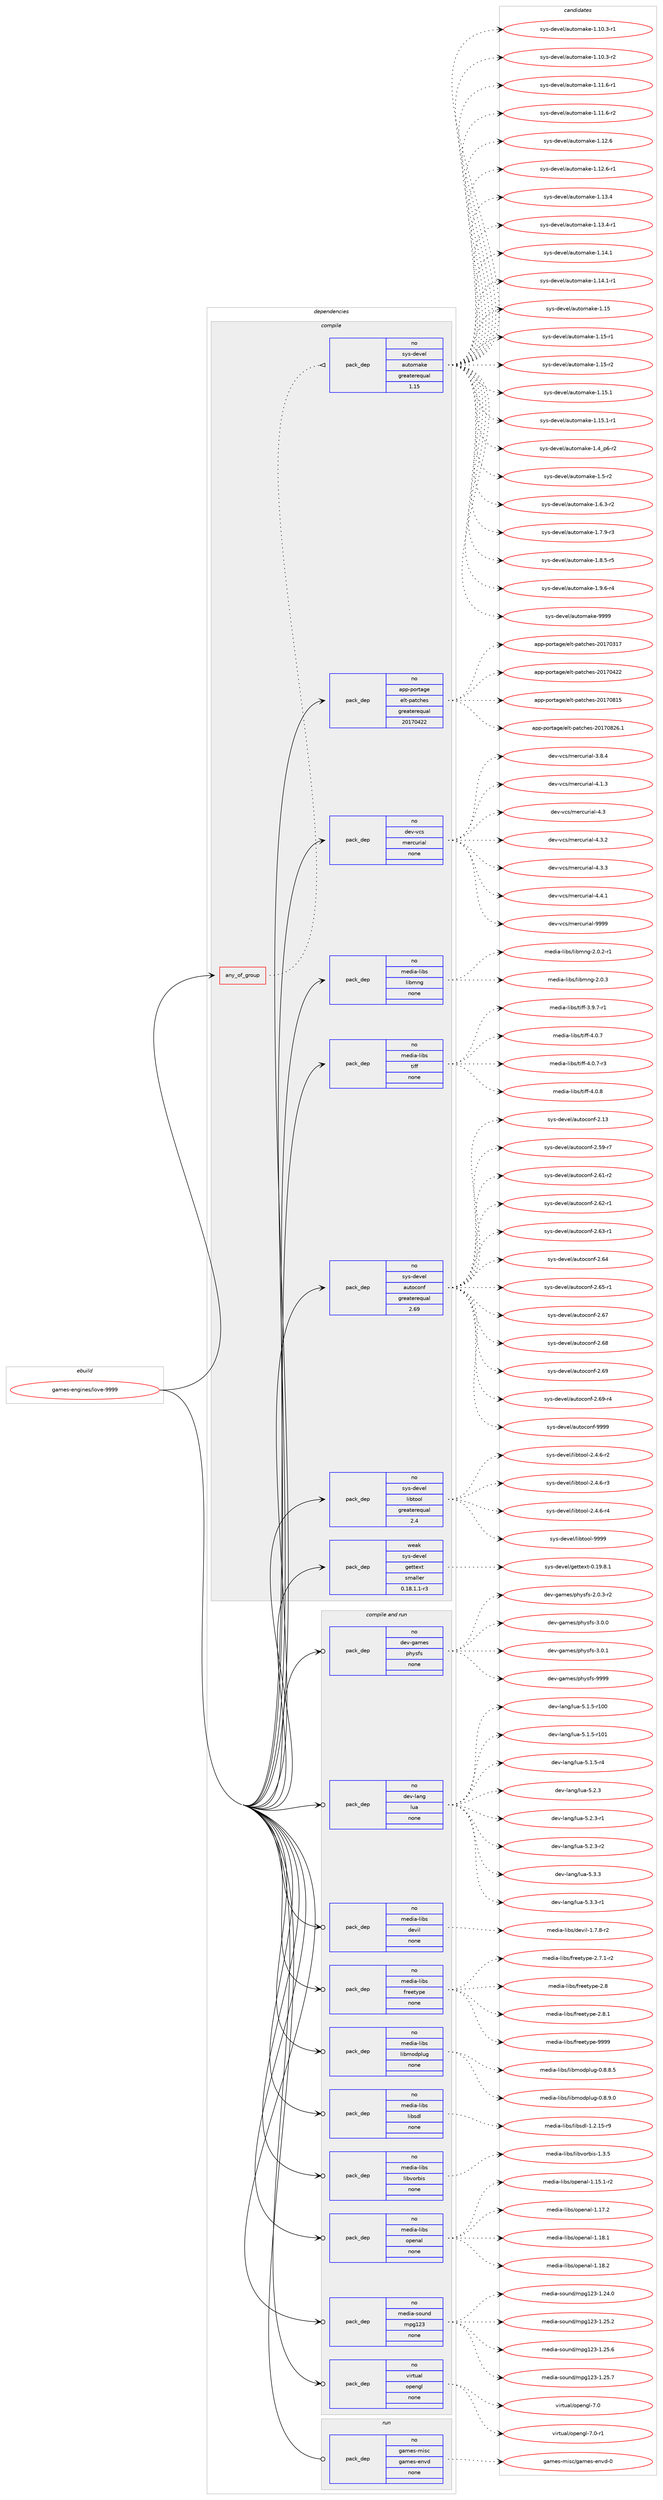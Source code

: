 digraph prolog {

# *************
# Graph options
# *************

newrank=true;
concentrate=true;
compound=true;
graph [rankdir=LR,fontname=Helvetica,fontsize=10,ranksep=1.5];#, ranksep=2.5, nodesep=0.2];
edge  [arrowhead=vee];
node  [fontname=Helvetica,fontsize=10];

# **********
# The ebuild
# **********

subgraph cluster_leftcol {
color=gray;
rank=same;
label=<<i>ebuild</i>>;
id [label="games-engines/love-9999", color=red, width=4, href="../games-engines/love-9999.svg"];
}

# ****************
# The dependencies
# ****************

subgraph cluster_midcol {
color=gray;
label=<<i>dependencies</i>>;
subgraph cluster_compile {
fillcolor="#eeeeee";
style=filled;
label=<<i>compile</i>>;
subgraph any4432 {
dependency297530 [label=<<TABLE BORDER="0" CELLBORDER="1" CELLSPACING="0" CELLPADDING="4"><TR><TD CELLPADDING="10">any_of_group</TD></TR></TABLE>>, shape=none, color=red];subgraph pack212885 {
dependency297531 [label=<<TABLE BORDER="0" CELLBORDER="1" CELLSPACING="0" CELLPADDING="4" WIDTH="220"><TR><TD ROWSPAN="6" CELLPADDING="30">pack_dep</TD></TR><TR><TD WIDTH="110">no</TD></TR><TR><TD>sys-devel</TD></TR><TR><TD>automake</TD></TR><TR><TD>greaterequal</TD></TR><TR><TD>1.15</TD></TR></TABLE>>, shape=none, color=blue];
}
dependency297530:e -> dependency297531:w [weight=20,style="dotted",arrowhead="oinv"];
}
id:e -> dependency297530:w [weight=20,style="solid",arrowhead="vee"];
subgraph pack212886 {
dependency297532 [label=<<TABLE BORDER="0" CELLBORDER="1" CELLSPACING="0" CELLPADDING="4" WIDTH="220"><TR><TD ROWSPAN="6" CELLPADDING="30">pack_dep</TD></TR><TR><TD WIDTH="110">no</TD></TR><TR><TD>app-portage</TD></TR><TR><TD>elt-patches</TD></TR><TR><TD>greaterequal</TD></TR><TR><TD>20170422</TD></TR></TABLE>>, shape=none, color=blue];
}
id:e -> dependency297532:w [weight=20,style="solid",arrowhead="vee"];
subgraph pack212887 {
dependency297533 [label=<<TABLE BORDER="0" CELLBORDER="1" CELLSPACING="0" CELLPADDING="4" WIDTH="220"><TR><TD ROWSPAN="6" CELLPADDING="30">pack_dep</TD></TR><TR><TD WIDTH="110">no</TD></TR><TR><TD>dev-vcs</TD></TR><TR><TD>mercurial</TD></TR><TR><TD>none</TD></TR><TR><TD></TD></TR></TABLE>>, shape=none, color=blue];
}
id:e -> dependency297533:w [weight=20,style="solid",arrowhead="vee"];
subgraph pack212888 {
dependency297534 [label=<<TABLE BORDER="0" CELLBORDER="1" CELLSPACING="0" CELLPADDING="4" WIDTH="220"><TR><TD ROWSPAN="6" CELLPADDING="30">pack_dep</TD></TR><TR><TD WIDTH="110">no</TD></TR><TR><TD>media-libs</TD></TR><TR><TD>libmng</TD></TR><TR><TD>none</TD></TR><TR><TD></TD></TR></TABLE>>, shape=none, color=blue];
}
id:e -> dependency297534:w [weight=20,style="solid",arrowhead="vee"];
subgraph pack212889 {
dependency297535 [label=<<TABLE BORDER="0" CELLBORDER="1" CELLSPACING="0" CELLPADDING="4" WIDTH="220"><TR><TD ROWSPAN="6" CELLPADDING="30">pack_dep</TD></TR><TR><TD WIDTH="110">no</TD></TR><TR><TD>media-libs</TD></TR><TR><TD>tiff</TD></TR><TR><TD>none</TD></TR><TR><TD></TD></TR></TABLE>>, shape=none, color=blue];
}
id:e -> dependency297535:w [weight=20,style="solid",arrowhead="vee"];
subgraph pack212890 {
dependency297536 [label=<<TABLE BORDER="0" CELLBORDER="1" CELLSPACING="0" CELLPADDING="4" WIDTH="220"><TR><TD ROWSPAN="6" CELLPADDING="30">pack_dep</TD></TR><TR><TD WIDTH="110">no</TD></TR><TR><TD>sys-devel</TD></TR><TR><TD>autoconf</TD></TR><TR><TD>greaterequal</TD></TR><TR><TD>2.69</TD></TR></TABLE>>, shape=none, color=blue];
}
id:e -> dependency297536:w [weight=20,style="solid",arrowhead="vee"];
subgraph pack212891 {
dependency297537 [label=<<TABLE BORDER="0" CELLBORDER="1" CELLSPACING="0" CELLPADDING="4" WIDTH="220"><TR><TD ROWSPAN="6" CELLPADDING="30">pack_dep</TD></TR><TR><TD WIDTH="110">no</TD></TR><TR><TD>sys-devel</TD></TR><TR><TD>libtool</TD></TR><TR><TD>greaterequal</TD></TR><TR><TD>2.4</TD></TR></TABLE>>, shape=none, color=blue];
}
id:e -> dependency297537:w [weight=20,style="solid",arrowhead="vee"];
subgraph pack212892 {
dependency297538 [label=<<TABLE BORDER="0" CELLBORDER="1" CELLSPACING="0" CELLPADDING="4" WIDTH="220"><TR><TD ROWSPAN="6" CELLPADDING="30">pack_dep</TD></TR><TR><TD WIDTH="110">weak</TD></TR><TR><TD>sys-devel</TD></TR><TR><TD>gettext</TD></TR><TR><TD>smaller</TD></TR><TR><TD>0.18.1.1-r3</TD></TR></TABLE>>, shape=none, color=blue];
}
id:e -> dependency297538:w [weight=20,style="solid",arrowhead="vee"];
}
subgraph cluster_compileandrun {
fillcolor="#eeeeee";
style=filled;
label=<<i>compile and run</i>>;
subgraph pack212893 {
dependency297539 [label=<<TABLE BORDER="0" CELLBORDER="1" CELLSPACING="0" CELLPADDING="4" WIDTH="220"><TR><TD ROWSPAN="6" CELLPADDING="30">pack_dep</TD></TR><TR><TD WIDTH="110">no</TD></TR><TR><TD>dev-games</TD></TR><TR><TD>physfs</TD></TR><TR><TD>none</TD></TR><TR><TD></TD></TR></TABLE>>, shape=none, color=blue];
}
id:e -> dependency297539:w [weight=20,style="solid",arrowhead="odotvee"];
subgraph pack212894 {
dependency297540 [label=<<TABLE BORDER="0" CELLBORDER="1" CELLSPACING="0" CELLPADDING="4" WIDTH="220"><TR><TD ROWSPAN="6" CELLPADDING="30">pack_dep</TD></TR><TR><TD WIDTH="110">no</TD></TR><TR><TD>dev-lang</TD></TR><TR><TD>lua</TD></TR><TR><TD>none</TD></TR><TR><TD></TD></TR></TABLE>>, shape=none, color=blue];
}
id:e -> dependency297540:w [weight=20,style="solid",arrowhead="odotvee"];
subgraph pack212895 {
dependency297541 [label=<<TABLE BORDER="0" CELLBORDER="1" CELLSPACING="0" CELLPADDING="4" WIDTH="220"><TR><TD ROWSPAN="6" CELLPADDING="30">pack_dep</TD></TR><TR><TD WIDTH="110">no</TD></TR><TR><TD>media-libs</TD></TR><TR><TD>devil</TD></TR><TR><TD>none</TD></TR><TR><TD></TD></TR></TABLE>>, shape=none, color=blue];
}
id:e -> dependency297541:w [weight=20,style="solid",arrowhead="odotvee"];
subgraph pack212896 {
dependency297542 [label=<<TABLE BORDER="0" CELLBORDER="1" CELLSPACING="0" CELLPADDING="4" WIDTH="220"><TR><TD ROWSPAN="6" CELLPADDING="30">pack_dep</TD></TR><TR><TD WIDTH="110">no</TD></TR><TR><TD>media-libs</TD></TR><TR><TD>freetype</TD></TR><TR><TD>none</TD></TR><TR><TD></TD></TR></TABLE>>, shape=none, color=blue];
}
id:e -> dependency297542:w [weight=20,style="solid",arrowhead="odotvee"];
subgraph pack212897 {
dependency297543 [label=<<TABLE BORDER="0" CELLBORDER="1" CELLSPACING="0" CELLPADDING="4" WIDTH="220"><TR><TD ROWSPAN="6" CELLPADDING="30">pack_dep</TD></TR><TR><TD WIDTH="110">no</TD></TR><TR><TD>media-libs</TD></TR><TR><TD>libmodplug</TD></TR><TR><TD>none</TD></TR><TR><TD></TD></TR></TABLE>>, shape=none, color=blue];
}
id:e -> dependency297543:w [weight=20,style="solid",arrowhead="odotvee"];
subgraph pack212898 {
dependency297544 [label=<<TABLE BORDER="0" CELLBORDER="1" CELLSPACING="0" CELLPADDING="4" WIDTH="220"><TR><TD ROWSPAN="6" CELLPADDING="30">pack_dep</TD></TR><TR><TD WIDTH="110">no</TD></TR><TR><TD>media-libs</TD></TR><TR><TD>libsdl</TD></TR><TR><TD>none</TD></TR><TR><TD></TD></TR></TABLE>>, shape=none, color=blue];
}
id:e -> dependency297544:w [weight=20,style="solid",arrowhead="odotvee"];
subgraph pack212899 {
dependency297545 [label=<<TABLE BORDER="0" CELLBORDER="1" CELLSPACING="0" CELLPADDING="4" WIDTH="220"><TR><TD ROWSPAN="6" CELLPADDING="30">pack_dep</TD></TR><TR><TD WIDTH="110">no</TD></TR><TR><TD>media-libs</TD></TR><TR><TD>libvorbis</TD></TR><TR><TD>none</TD></TR><TR><TD></TD></TR></TABLE>>, shape=none, color=blue];
}
id:e -> dependency297545:w [weight=20,style="solid",arrowhead="odotvee"];
subgraph pack212900 {
dependency297546 [label=<<TABLE BORDER="0" CELLBORDER="1" CELLSPACING="0" CELLPADDING="4" WIDTH="220"><TR><TD ROWSPAN="6" CELLPADDING="30">pack_dep</TD></TR><TR><TD WIDTH="110">no</TD></TR><TR><TD>media-libs</TD></TR><TR><TD>openal</TD></TR><TR><TD>none</TD></TR><TR><TD></TD></TR></TABLE>>, shape=none, color=blue];
}
id:e -> dependency297546:w [weight=20,style="solid",arrowhead="odotvee"];
subgraph pack212901 {
dependency297547 [label=<<TABLE BORDER="0" CELLBORDER="1" CELLSPACING="0" CELLPADDING="4" WIDTH="220"><TR><TD ROWSPAN="6" CELLPADDING="30">pack_dep</TD></TR><TR><TD WIDTH="110">no</TD></TR><TR><TD>media-sound</TD></TR><TR><TD>mpg123</TD></TR><TR><TD>none</TD></TR><TR><TD></TD></TR></TABLE>>, shape=none, color=blue];
}
id:e -> dependency297547:w [weight=20,style="solid",arrowhead="odotvee"];
subgraph pack212902 {
dependency297548 [label=<<TABLE BORDER="0" CELLBORDER="1" CELLSPACING="0" CELLPADDING="4" WIDTH="220"><TR><TD ROWSPAN="6" CELLPADDING="30">pack_dep</TD></TR><TR><TD WIDTH="110">no</TD></TR><TR><TD>virtual</TD></TR><TR><TD>opengl</TD></TR><TR><TD>none</TD></TR><TR><TD></TD></TR></TABLE>>, shape=none, color=blue];
}
id:e -> dependency297548:w [weight=20,style="solid",arrowhead="odotvee"];
}
subgraph cluster_run {
fillcolor="#eeeeee";
style=filled;
label=<<i>run</i>>;
subgraph pack212903 {
dependency297549 [label=<<TABLE BORDER="0" CELLBORDER="1" CELLSPACING="0" CELLPADDING="4" WIDTH="220"><TR><TD ROWSPAN="6" CELLPADDING="30">pack_dep</TD></TR><TR><TD WIDTH="110">no</TD></TR><TR><TD>games-misc</TD></TR><TR><TD>games-envd</TD></TR><TR><TD>none</TD></TR><TR><TD></TD></TR></TABLE>>, shape=none, color=blue];
}
id:e -> dependency297549:w [weight=20,style="solid",arrowhead="odot"];
}
}

# **************
# The candidates
# **************

subgraph cluster_choices {
rank=same;
color=gray;
label=<<i>candidates</i>>;

subgraph choice212885 {
color=black;
nodesep=1;
choice11512111545100101118101108479711711611110997107101454946494846514511449 [label="sys-devel/automake-1.10.3-r1", color=red, width=4,href="../sys-devel/automake-1.10.3-r1.svg"];
choice11512111545100101118101108479711711611110997107101454946494846514511450 [label="sys-devel/automake-1.10.3-r2", color=red, width=4,href="../sys-devel/automake-1.10.3-r2.svg"];
choice11512111545100101118101108479711711611110997107101454946494946544511449 [label="sys-devel/automake-1.11.6-r1", color=red, width=4,href="../sys-devel/automake-1.11.6-r1.svg"];
choice11512111545100101118101108479711711611110997107101454946494946544511450 [label="sys-devel/automake-1.11.6-r2", color=red, width=4,href="../sys-devel/automake-1.11.6-r2.svg"];
choice1151211154510010111810110847971171161111099710710145494649504654 [label="sys-devel/automake-1.12.6", color=red, width=4,href="../sys-devel/automake-1.12.6.svg"];
choice11512111545100101118101108479711711611110997107101454946495046544511449 [label="sys-devel/automake-1.12.6-r1", color=red, width=4,href="../sys-devel/automake-1.12.6-r1.svg"];
choice1151211154510010111810110847971171161111099710710145494649514652 [label="sys-devel/automake-1.13.4", color=red, width=4,href="../sys-devel/automake-1.13.4.svg"];
choice11512111545100101118101108479711711611110997107101454946495146524511449 [label="sys-devel/automake-1.13.4-r1", color=red, width=4,href="../sys-devel/automake-1.13.4-r1.svg"];
choice1151211154510010111810110847971171161111099710710145494649524649 [label="sys-devel/automake-1.14.1", color=red, width=4,href="../sys-devel/automake-1.14.1.svg"];
choice11512111545100101118101108479711711611110997107101454946495246494511449 [label="sys-devel/automake-1.14.1-r1", color=red, width=4,href="../sys-devel/automake-1.14.1-r1.svg"];
choice115121115451001011181011084797117116111109971071014549464953 [label="sys-devel/automake-1.15", color=red, width=4,href="../sys-devel/automake-1.15.svg"];
choice1151211154510010111810110847971171161111099710710145494649534511449 [label="sys-devel/automake-1.15-r1", color=red, width=4,href="../sys-devel/automake-1.15-r1.svg"];
choice1151211154510010111810110847971171161111099710710145494649534511450 [label="sys-devel/automake-1.15-r2", color=red, width=4,href="../sys-devel/automake-1.15-r2.svg"];
choice1151211154510010111810110847971171161111099710710145494649534649 [label="sys-devel/automake-1.15.1", color=red, width=4,href="../sys-devel/automake-1.15.1.svg"];
choice11512111545100101118101108479711711611110997107101454946495346494511449 [label="sys-devel/automake-1.15.1-r1", color=red, width=4,href="../sys-devel/automake-1.15.1-r1.svg"];
choice115121115451001011181011084797117116111109971071014549465295112544511450 [label="sys-devel/automake-1.4_p6-r2", color=red, width=4,href="../sys-devel/automake-1.4_p6-r2.svg"];
choice11512111545100101118101108479711711611110997107101454946534511450 [label="sys-devel/automake-1.5-r2", color=red, width=4,href="../sys-devel/automake-1.5-r2.svg"];
choice115121115451001011181011084797117116111109971071014549465446514511450 [label="sys-devel/automake-1.6.3-r2", color=red, width=4,href="../sys-devel/automake-1.6.3-r2.svg"];
choice115121115451001011181011084797117116111109971071014549465546574511451 [label="sys-devel/automake-1.7.9-r3", color=red, width=4,href="../sys-devel/automake-1.7.9-r3.svg"];
choice115121115451001011181011084797117116111109971071014549465646534511453 [label="sys-devel/automake-1.8.5-r5", color=red, width=4,href="../sys-devel/automake-1.8.5-r5.svg"];
choice115121115451001011181011084797117116111109971071014549465746544511452 [label="sys-devel/automake-1.9.6-r4", color=red, width=4,href="../sys-devel/automake-1.9.6-r4.svg"];
choice115121115451001011181011084797117116111109971071014557575757 [label="sys-devel/automake-9999", color=red, width=4,href="../sys-devel/automake-9999.svg"];
dependency297531:e -> choice11512111545100101118101108479711711611110997107101454946494846514511449:w [style=dotted,weight="100"];
dependency297531:e -> choice11512111545100101118101108479711711611110997107101454946494846514511450:w [style=dotted,weight="100"];
dependency297531:e -> choice11512111545100101118101108479711711611110997107101454946494946544511449:w [style=dotted,weight="100"];
dependency297531:e -> choice11512111545100101118101108479711711611110997107101454946494946544511450:w [style=dotted,weight="100"];
dependency297531:e -> choice1151211154510010111810110847971171161111099710710145494649504654:w [style=dotted,weight="100"];
dependency297531:e -> choice11512111545100101118101108479711711611110997107101454946495046544511449:w [style=dotted,weight="100"];
dependency297531:e -> choice1151211154510010111810110847971171161111099710710145494649514652:w [style=dotted,weight="100"];
dependency297531:e -> choice11512111545100101118101108479711711611110997107101454946495146524511449:w [style=dotted,weight="100"];
dependency297531:e -> choice1151211154510010111810110847971171161111099710710145494649524649:w [style=dotted,weight="100"];
dependency297531:e -> choice11512111545100101118101108479711711611110997107101454946495246494511449:w [style=dotted,weight="100"];
dependency297531:e -> choice115121115451001011181011084797117116111109971071014549464953:w [style=dotted,weight="100"];
dependency297531:e -> choice1151211154510010111810110847971171161111099710710145494649534511449:w [style=dotted,weight="100"];
dependency297531:e -> choice1151211154510010111810110847971171161111099710710145494649534511450:w [style=dotted,weight="100"];
dependency297531:e -> choice1151211154510010111810110847971171161111099710710145494649534649:w [style=dotted,weight="100"];
dependency297531:e -> choice11512111545100101118101108479711711611110997107101454946495346494511449:w [style=dotted,weight="100"];
dependency297531:e -> choice115121115451001011181011084797117116111109971071014549465295112544511450:w [style=dotted,weight="100"];
dependency297531:e -> choice11512111545100101118101108479711711611110997107101454946534511450:w [style=dotted,weight="100"];
dependency297531:e -> choice115121115451001011181011084797117116111109971071014549465446514511450:w [style=dotted,weight="100"];
dependency297531:e -> choice115121115451001011181011084797117116111109971071014549465546574511451:w [style=dotted,weight="100"];
dependency297531:e -> choice115121115451001011181011084797117116111109971071014549465646534511453:w [style=dotted,weight="100"];
dependency297531:e -> choice115121115451001011181011084797117116111109971071014549465746544511452:w [style=dotted,weight="100"];
dependency297531:e -> choice115121115451001011181011084797117116111109971071014557575757:w [style=dotted,weight="100"];
}
subgraph choice212886 {
color=black;
nodesep=1;
choice97112112451121111141169710310147101108116451129711699104101115455048495548514955 [label="app-portage/elt-patches-20170317", color=red, width=4,href="../app-portage/elt-patches-20170317.svg"];
choice97112112451121111141169710310147101108116451129711699104101115455048495548525050 [label="app-portage/elt-patches-20170422", color=red, width=4,href="../app-portage/elt-patches-20170422.svg"];
choice97112112451121111141169710310147101108116451129711699104101115455048495548564953 [label="app-portage/elt-patches-20170815", color=red, width=4,href="../app-portage/elt-patches-20170815.svg"];
choice971121124511211111411697103101471011081164511297116991041011154550484955485650544649 [label="app-portage/elt-patches-20170826.1", color=red, width=4,href="../app-portage/elt-patches-20170826.1.svg"];
dependency297532:e -> choice97112112451121111141169710310147101108116451129711699104101115455048495548514955:w [style=dotted,weight="100"];
dependency297532:e -> choice97112112451121111141169710310147101108116451129711699104101115455048495548525050:w [style=dotted,weight="100"];
dependency297532:e -> choice97112112451121111141169710310147101108116451129711699104101115455048495548564953:w [style=dotted,weight="100"];
dependency297532:e -> choice971121124511211111411697103101471011081164511297116991041011154550484955485650544649:w [style=dotted,weight="100"];
}
subgraph choice212887 {
color=black;
nodesep=1;
choice1001011184511899115471091011149911711410597108455146564652 [label="dev-vcs/mercurial-3.8.4", color=red, width=4,href="../dev-vcs/mercurial-3.8.4.svg"];
choice1001011184511899115471091011149911711410597108455246494651 [label="dev-vcs/mercurial-4.1.3", color=red, width=4,href="../dev-vcs/mercurial-4.1.3.svg"];
choice100101118451189911547109101114991171141059710845524651 [label="dev-vcs/mercurial-4.3", color=red, width=4,href="../dev-vcs/mercurial-4.3.svg"];
choice1001011184511899115471091011149911711410597108455246514650 [label="dev-vcs/mercurial-4.3.2", color=red, width=4,href="../dev-vcs/mercurial-4.3.2.svg"];
choice1001011184511899115471091011149911711410597108455246514651 [label="dev-vcs/mercurial-4.3.3", color=red, width=4,href="../dev-vcs/mercurial-4.3.3.svg"];
choice1001011184511899115471091011149911711410597108455246524649 [label="dev-vcs/mercurial-4.4.1", color=red, width=4,href="../dev-vcs/mercurial-4.4.1.svg"];
choice10010111845118991154710910111499117114105971084557575757 [label="dev-vcs/mercurial-9999", color=red, width=4,href="../dev-vcs/mercurial-9999.svg"];
dependency297533:e -> choice1001011184511899115471091011149911711410597108455146564652:w [style=dotted,weight="100"];
dependency297533:e -> choice1001011184511899115471091011149911711410597108455246494651:w [style=dotted,weight="100"];
dependency297533:e -> choice100101118451189911547109101114991171141059710845524651:w [style=dotted,weight="100"];
dependency297533:e -> choice1001011184511899115471091011149911711410597108455246514650:w [style=dotted,weight="100"];
dependency297533:e -> choice1001011184511899115471091011149911711410597108455246514651:w [style=dotted,weight="100"];
dependency297533:e -> choice1001011184511899115471091011149911711410597108455246524649:w [style=dotted,weight="100"];
dependency297533:e -> choice10010111845118991154710910111499117114105971084557575757:w [style=dotted,weight="100"];
}
subgraph choice212888 {
color=black;
nodesep=1;
choice10910110010597451081059811547108105981091101034550464846504511449 [label="media-libs/libmng-2.0.2-r1", color=red, width=4,href="../media-libs/libmng-2.0.2-r1.svg"];
choice1091011001059745108105981154710810598109110103455046484651 [label="media-libs/libmng-2.0.3", color=red, width=4,href="../media-libs/libmng-2.0.3.svg"];
dependency297534:e -> choice10910110010597451081059811547108105981091101034550464846504511449:w [style=dotted,weight="100"];
dependency297534:e -> choice1091011001059745108105981154710810598109110103455046484651:w [style=dotted,weight="100"];
}
subgraph choice212889 {
color=black;
nodesep=1;
choice109101100105974510810598115471161051021024551465746554511449 [label="media-libs/tiff-3.9.7-r1", color=red, width=4,href="../media-libs/tiff-3.9.7-r1.svg"];
choice10910110010597451081059811547116105102102455246484655 [label="media-libs/tiff-4.0.7", color=red, width=4,href="../media-libs/tiff-4.0.7.svg"];
choice109101100105974510810598115471161051021024552464846554511451 [label="media-libs/tiff-4.0.7-r3", color=red, width=4,href="../media-libs/tiff-4.0.7-r3.svg"];
choice10910110010597451081059811547116105102102455246484656 [label="media-libs/tiff-4.0.8", color=red, width=4,href="../media-libs/tiff-4.0.8.svg"];
dependency297535:e -> choice109101100105974510810598115471161051021024551465746554511449:w [style=dotted,weight="100"];
dependency297535:e -> choice10910110010597451081059811547116105102102455246484655:w [style=dotted,weight="100"];
dependency297535:e -> choice109101100105974510810598115471161051021024552464846554511451:w [style=dotted,weight="100"];
dependency297535:e -> choice10910110010597451081059811547116105102102455246484656:w [style=dotted,weight="100"];
}
subgraph choice212890 {
color=black;
nodesep=1;
choice115121115451001011181011084797117116111991111101024550464951 [label="sys-devel/autoconf-2.13", color=red, width=4,href="../sys-devel/autoconf-2.13.svg"];
choice1151211154510010111810110847971171161119911111010245504653574511455 [label="sys-devel/autoconf-2.59-r7", color=red, width=4,href="../sys-devel/autoconf-2.59-r7.svg"];
choice1151211154510010111810110847971171161119911111010245504654494511450 [label="sys-devel/autoconf-2.61-r2", color=red, width=4,href="../sys-devel/autoconf-2.61-r2.svg"];
choice1151211154510010111810110847971171161119911111010245504654504511449 [label="sys-devel/autoconf-2.62-r1", color=red, width=4,href="../sys-devel/autoconf-2.62-r1.svg"];
choice1151211154510010111810110847971171161119911111010245504654514511449 [label="sys-devel/autoconf-2.63-r1", color=red, width=4,href="../sys-devel/autoconf-2.63-r1.svg"];
choice115121115451001011181011084797117116111991111101024550465452 [label="sys-devel/autoconf-2.64", color=red, width=4,href="../sys-devel/autoconf-2.64.svg"];
choice1151211154510010111810110847971171161119911111010245504654534511449 [label="sys-devel/autoconf-2.65-r1", color=red, width=4,href="../sys-devel/autoconf-2.65-r1.svg"];
choice115121115451001011181011084797117116111991111101024550465455 [label="sys-devel/autoconf-2.67", color=red, width=4,href="../sys-devel/autoconf-2.67.svg"];
choice115121115451001011181011084797117116111991111101024550465456 [label="sys-devel/autoconf-2.68", color=red, width=4,href="../sys-devel/autoconf-2.68.svg"];
choice115121115451001011181011084797117116111991111101024550465457 [label="sys-devel/autoconf-2.69", color=red, width=4,href="../sys-devel/autoconf-2.69.svg"];
choice1151211154510010111810110847971171161119911111010245504654574511452 [label="sys-devel/autoconf-2.69-r4", color=red, width=4,href="../sys-devel/autoconf-2.69-r4.svg"];
choice115121115451001011181011084797117116111991111101024557575757 [label="sys-devel/autoconf-9999", color=red, width=4,href="../sys-devel/autoconf-9999.svg"];
dependency297536:e -> choice115121115451001011181011084797117116111991111101024550464951:w [style=dotted,weight="100"];
dependency297536:e -> choice1151211154510010111810110847971171161119911111010245504653574511455:w [style=dotted,weight="100"];
dependency297536:e -> choice1151211154510010111810110847971171161119911111010245504654494511450:w [style=dotted,weight="100"];
dependency297536:e -> choice1151211154510010111810110847971171161119911111010245504654504511449:w [style=dotted,weight="100"];
dependency297536:e -> choice1151211154510010111810110847971171161119911111010245504654514511449:w [style=dotted,weight="100"];
dependency297536:e -> choice115121115451001011181011084797117116111991111101024550465452:w [style=dotted,weight="100"];
dependency297536:e -> choice1151211154510010111810110847971171161119911111010245504654534511449:w [style=dotted,weight="100"];
dependency297536:e -> choice115121115451001011181011084797117116111991111101024550465455:w [style=dotted,weight="100"];
dependency297536:e -> choice115121115451001011181011084797117116111991111101024550465456:w [style=dotted,weight="100"];
dependency297536:e -> choice115121115451001011181011084797117116111991111101024550465457:w [style=dotted,weight="100"];
dependency297536:e -> choice1151211154510010111810110847971171161119911111010245504654574511452:w [style=dotted,weight="100"];
dependency297536:e -> choice115121115451001011181011084797117116111991111101024557575757:w [style=dotted,weight="100"];
}
subgraph choice212891 {
color=black;
nodesep=1;
choice1151211154510010111810110847108105981161111111084550465246544511450 [label="sys-devel/libtool-2.4.6-r2", color=red, width=4,href="../sys-devel/libtool-2.4.6-r2.svg"];
choice1151211154510010111810110847108105981161111111084550465246544511451 [label="sys-devel/libtool-2.4.6-r3", color=red, width=4,href="../sys-devel/libtool-2.4.6-r3.svg"];
choice1151211154510010111810110847108105981161111111084550465246544511452 [label="sys-devel/libtool-2.4.6-r4", color=red, width=4,href="../sys-devel/libtool-2.4.6-r4.svg"];
choice1151211154510010111810110847108105981161111111084557575757 [label="sys-devel/libtool-9999", color=red, width=4,href="../sys-devel/libtool-9999.svg"];
dependency297537:e -> choice1151211154510010111810110847108105981161111111084550465246544511450:w [style=dotted,weight="100"];
dependency297537:e -> choice1151211154510010111810110847108105981161111111084550465246544511451:w [style=dotted,weight="100"];
dependency297537:e -> choice1151211154510010111810110847108105981161111111084550465246544511452:w [style=dotted,weight="100"];
dependency297537:e -> choice1151211154510010111810110847108105981161111111084557575757:w [style=dotted,weight="100"];
}
subgraph choice212892 {
color=black;
nodesep=1;
choice1151211154510010111810110847103101116116101120116454846495746564649 [label="sys-devel/gettext-0.19.8.1", color=red, width=4,href="../sys-devel/gettext-0.19.8.1.svg"];
dependency297538:e -> choice1151211154510010111810110847103101116116101120116454846495746564649:w [style=dotted,weight="100"];
}
subgraph choice212893 {
color=black;
nodesep=1;
choice1001011184510397109101115471121041211151021154550464846514511450 [label="dev-games/physfs-2.0.3-r2", color=red, width=4,href="../dev-games/physfs-2.0.3-r2.svg"];
choice100101118451039710910111547112104121115102115455146484648 [label="dev-games/physfs-3.0.0", color=red, width=4,href="../dev-games/physfs-3.0.0.svg"];
choice100101118451039710910111547112104121115102115455146484649 [label="dev-games/physfs-3.0.1", color=red, width=4,href="../dev-games/physfs-3.0.1.svg"];
choice1001011184510397109101115471121041211151021154557575757 [label="dev-games/physfs-9999", color=red, width=4,href="../dev-games/physfs-9999.svg"];
dependency297539:e -> choice1001011184510397109101115471121041211151021154550464846514511450:w [style=dotted,weight="100"];
dependency297539:e -> choice100101118451039710910111547112104121115102115455146484648:w [style=dotted,weight="100"];
dependency297539:e -> choice100101118451039710910111547112104121115102115455146484649:w [style=dotted,weight="100"];
dependency297539:e -> choice1001011184510397109101115471121041211151021154557575757:w [style=dotted,weight="100"];
}
subgraph choice212894 {
color=black;
nodesep=1;
choice1001011184510897110103471081179745534649465345114494848 [label="dev-lang/lua-5.1.5-r100", color=red, width=4,href="../dev-lang/lua-5.1.5-r100.svg"];
choice1001011184510897110103471081179745534649465345114494849 [label="dev-lang/lua-5.1.5-r101", color=red, width=4,href="../dev-lang/lua-5.1.5-r101.svg"];
choice100101118451089711010347108117974553464946534511452 [label="dev-lang/lua-5.1.5-r4", color=red, width=4,href="../dev-lang/lua-5.1.5-r4.svg"];
choice10010111845108971101034710811797455346504651 [label="dev-lang/lua-5.2.3", color=red, width=4,href="../dev-lang/lua-5.2.3.svg"];
choice100101118451089711010347108117974553465046514511449 [label="dev-lang/lua-5.2.3-r1", color=red, width=4,href="../dev-lang/lua-5.2.3-r1.svg"];
choice100101118451089711010347108117974553465046514511450 [label="dev-lang/lua-5.2.3-r2", color=red, width=4,href="../dev-lang/lua-5.2.3-r2.svg"];
choice10010111845108971101034710811797455346514651 [label="dev-lang/lua-5.3.3", color=red, width=4,href="../dev-lang/lua-5.3.3.svg"];
choice100101118451089711010347108117974553465146514511449 [label="dev-lang/lua-5.3.3-r1", color=red, width=4,href="../dev-lang/lua-5.3.3-r1.svg"];
dependency297540:e -> choice1001011184510897110103471081179745534649465345114494848:w [style=dotted,weight="100"];
dependency297540:e -> choice1001011184510897110103471081179745534649465345114494849:w [style=dotted,weight="100"];
dependency297540:e -> choice100101118451089711010347108117974553464946534511452:w [style=dotted,weight="100"];
dependency297540:e -> choice10010111845108971101034710811797455346504651:w [style=dotted,weight="100"];
dependency297540:e -> choice100101118451089711010347108117974553465046514511449:w [style=dotted,weight="100"];
dependency297540:e -> choice100101118451089711010347108117974553465046514511450:w [style=dotted,weight="100"];
dependency297540:e -> choice10010111845108971101034710811797455346514651:w [style=dotted,weight="100"];
dependency297540:e -> choice100101118451089711010347108117974553465146514511449:w [style=dotted,weight="100"];
}
subgraph choice212895 {
color=black;
nodesep=1;
choice109101100105974510810598115471001011181051084549465546564511450 [label="media-libs/devil-1.7.8-r2", color=red, width=4,href="../media-libs/devil-1.7.8-r2.svg"];
dependency297541:e -> choice109101100105974510810598115471001011181051084549465546564511450:w [style=dotted,weight="100"];
}
subgraph choice212896 {
color=black;
nodesep=1;
choice109101100105974510810598115471021141011011161211121014550465546494511450 [label="media-libs/freetype-2.7.1-r2", color=red, width=4,href="../media-libs/freetype-2.7.1-r2.svg"];
choice1091011001059745108105981154710211410110111612111210145504656 [label="media-libs/freetype-2.8", color=red, width=4,href="../media-libs/freetype-2.8.svg"];
choice10910110010597451081059811547102114101101116121112101455046564649 [label="media-libs/freetype-2.8.1", color=red, width=4,href="../media-libs/freetype-2.8.1.svg"];
choice109101100105974510810598115471021141011011161211121014557575757 [label="media-libs/freetype-9999", color=red, width=4,href="../media-libs/freetype-9999.svg"];
dependency297542:e -> choice109101100105974510810598115471021141011011161211121014550465546494511450:w [style=dotted,weight="100"];
dependency297542:e -> choice1091011001059745108105981154710211410110111612111210145504656:w [style=dotted,weight="100"];
dependency297542:e -> choice10910110010597451081059811547102114101101116121112101455046564649:w [style=dotted,weight="100"];
dependency297542:e -> choice109101100105974510810598115471021141011011161211121014557575757:w [style=dotted,weight="100"];
}
subgraph choice212897 {
color=black;
nodesep=1;
choice10910110010597451081059811547108105981091111001121081171034548465646564653 [label="media-libs/libmodplug-0.8.8.5", color=red, width=4,href="../media-libs/libmodplug-0.8.8.5.svg"];
choice10910110010597451081059811547108105981091111001121081171034548465646574648 [label="media-libs/libmodplug-0.8.9.0", color=red, width=4,href="../media-libs/libmodplug-0.8.9.0.svg"];
dependency297543:e -> choice10910110010597451081059811547108105981091111001121081171034548465646564653:w [style=dotted,weight="100"];
dependency297543:e -> choice10910110010597451081059811547108105981091111001121081171034548465646574648:w [style=dotted,weight="100"];
}
subgraph choice212898 {
color=black;
nodesep=1;
choice1091011001059745108105981154710810598115100108454946504649534511457 [label="media-libs/libsdl-1.2.15-r9", color=red, width=4,href="../media-libs/libsdl-1.2.15-r9.svg"];
dependency297544:e -> choice1091011001059745108105981154710810598115100108454946504649534511457:w [style=dotted,weight="100"];
}
subgraph choice212899 {
color=black;
nodesep=1;
choice109101100105974510810598115471081059811811111498105115454946514653 [label="media-libs/libvorbis-1.3.5", color=red, width=4,href="../media-libs/libvorbis-1.3.5.svg"];
dependency297545:e -> choice109101100105974510810598115471081059811811111498105115454946514653:w [style=dotted,weight="100"];
}
subgraph choice212900 {
color=black;
nodesep=1;
choice1091011001059745108105981154711111210111097108454946495346494511450 [label="media-libs/openal-1.15.1-r2", color=red, width=4,href="../media-libs/openal-1.15.1-r2.svg"];
choice109101100105974510810598115471111121011109710845494649554650 [label="media-libs/openal-1.17.2", color=red, width=4,href="../media-libs/openal-1.17.2.svg"];
choice109101100105974510810598115471111121011109710845494649564649 [label="media-libs/openal-1.18.1", color=red, width=4,href="../media-libs/openal-1.18.1.svg"];
choice109101100105974510810598115471111121011109710845494649564650 [label="media-libs/openal-1.18.2", color=red, width=4,href="../media-libs/openal-1.18.2.svg"];
dependency297546:e -> choice1091011001059745108105981154711111210111097108454946495346494511450:w [style=dotted,weight="100"];
dependency297546:e -> choice109101100105974510810598115471111121011109710845494649554650:w [style=dotted,weight="100"];
dependency297546:e -> choice109101100105974510810598115471111121011109710845494649564649:w [style=dotted,weight="100"];
dependency297546:e -> choice109101100105974510810598115471111121011109710845494649564650:w [style=dotted,weight="100"];
}
subgraph choice212901 {
color=black;
nodesep=1;
choice10910110010597451151111171101004710911210349505145494650524648 [label="media-sound/mpg123-1.24.0", color=red, width=4,href="../media-sound/mpg123-1.24.0.svg"];
choice10910110010597451151111171101004710911210349505145494650534650 [label="media-sound/mpg123-1.25.2", color=red, width=4,href="../media-sound/mpg123-1.25.2.svg"];
choice10910110010597451151111171101004710911210349505145494650534654 [label="media-sound/mpg123-1.25.6", color=red, width=4,href="../media-sound/mpg123-1.25.6.svg"];
choice10910110010597451151111171101004710911210349505145494650534655 [label="media-sound/mpg123-1.25.7", color=red, width=4,href="../media-sound/mpg123-1.25.7.svg"];
dependency297547:e -> choice10910110010597451151111171101004710911210349505145494650524648:w [style=dotted,weight="100"];
dependency297547:e -> choice10910110010597451151111171101004710911210349505145494650534650:w [style=dotted,weight="100"];
dependency297547:e -> choice10910110010597451151111171101004710911210349505145494650534654:w [style=dotted,weight="100"];
dependency297547:e -> choice10910110010597451151111171101004710911210349505145494650534655:w [style=dotted,weight="100"];
}
subgraph choice212902 {
color=black;
nodesep=1;
choice118105114116117971084711111210111010310845554648 [label="virtual/opengl-7.0", color=red, width=4,href="../virtual/opengl-7.0.svg"];
choice1181051141161179710847111112101110103108455546484511449 [label="virtual/opengl-7.0-r1", color=red, width=4,href="../virtual/opengl-7.0-r1.svg"];
dependency297548:e -> choice118105114116117971084711111210111010310845554648:w [style=dotted,weight="100"];
dependency297548:e -> choice1181051141161179710847111112101110103108455546484511449:w [style=dotted,weight="100"];
}
subgraph choice212903 {
color=black;
nodesep=1;
choice1039710910111545109105115994710397109101115451011101181004548 [label="games-misc/games-envd-0", color=red, width=4,href="../games-misc/games-envd-0.svg"];
dependency297549:e -> choice1039710910111545109105115994710397109101115451011101181004548:w [style=dotted,weight="100"];
}
}

}
